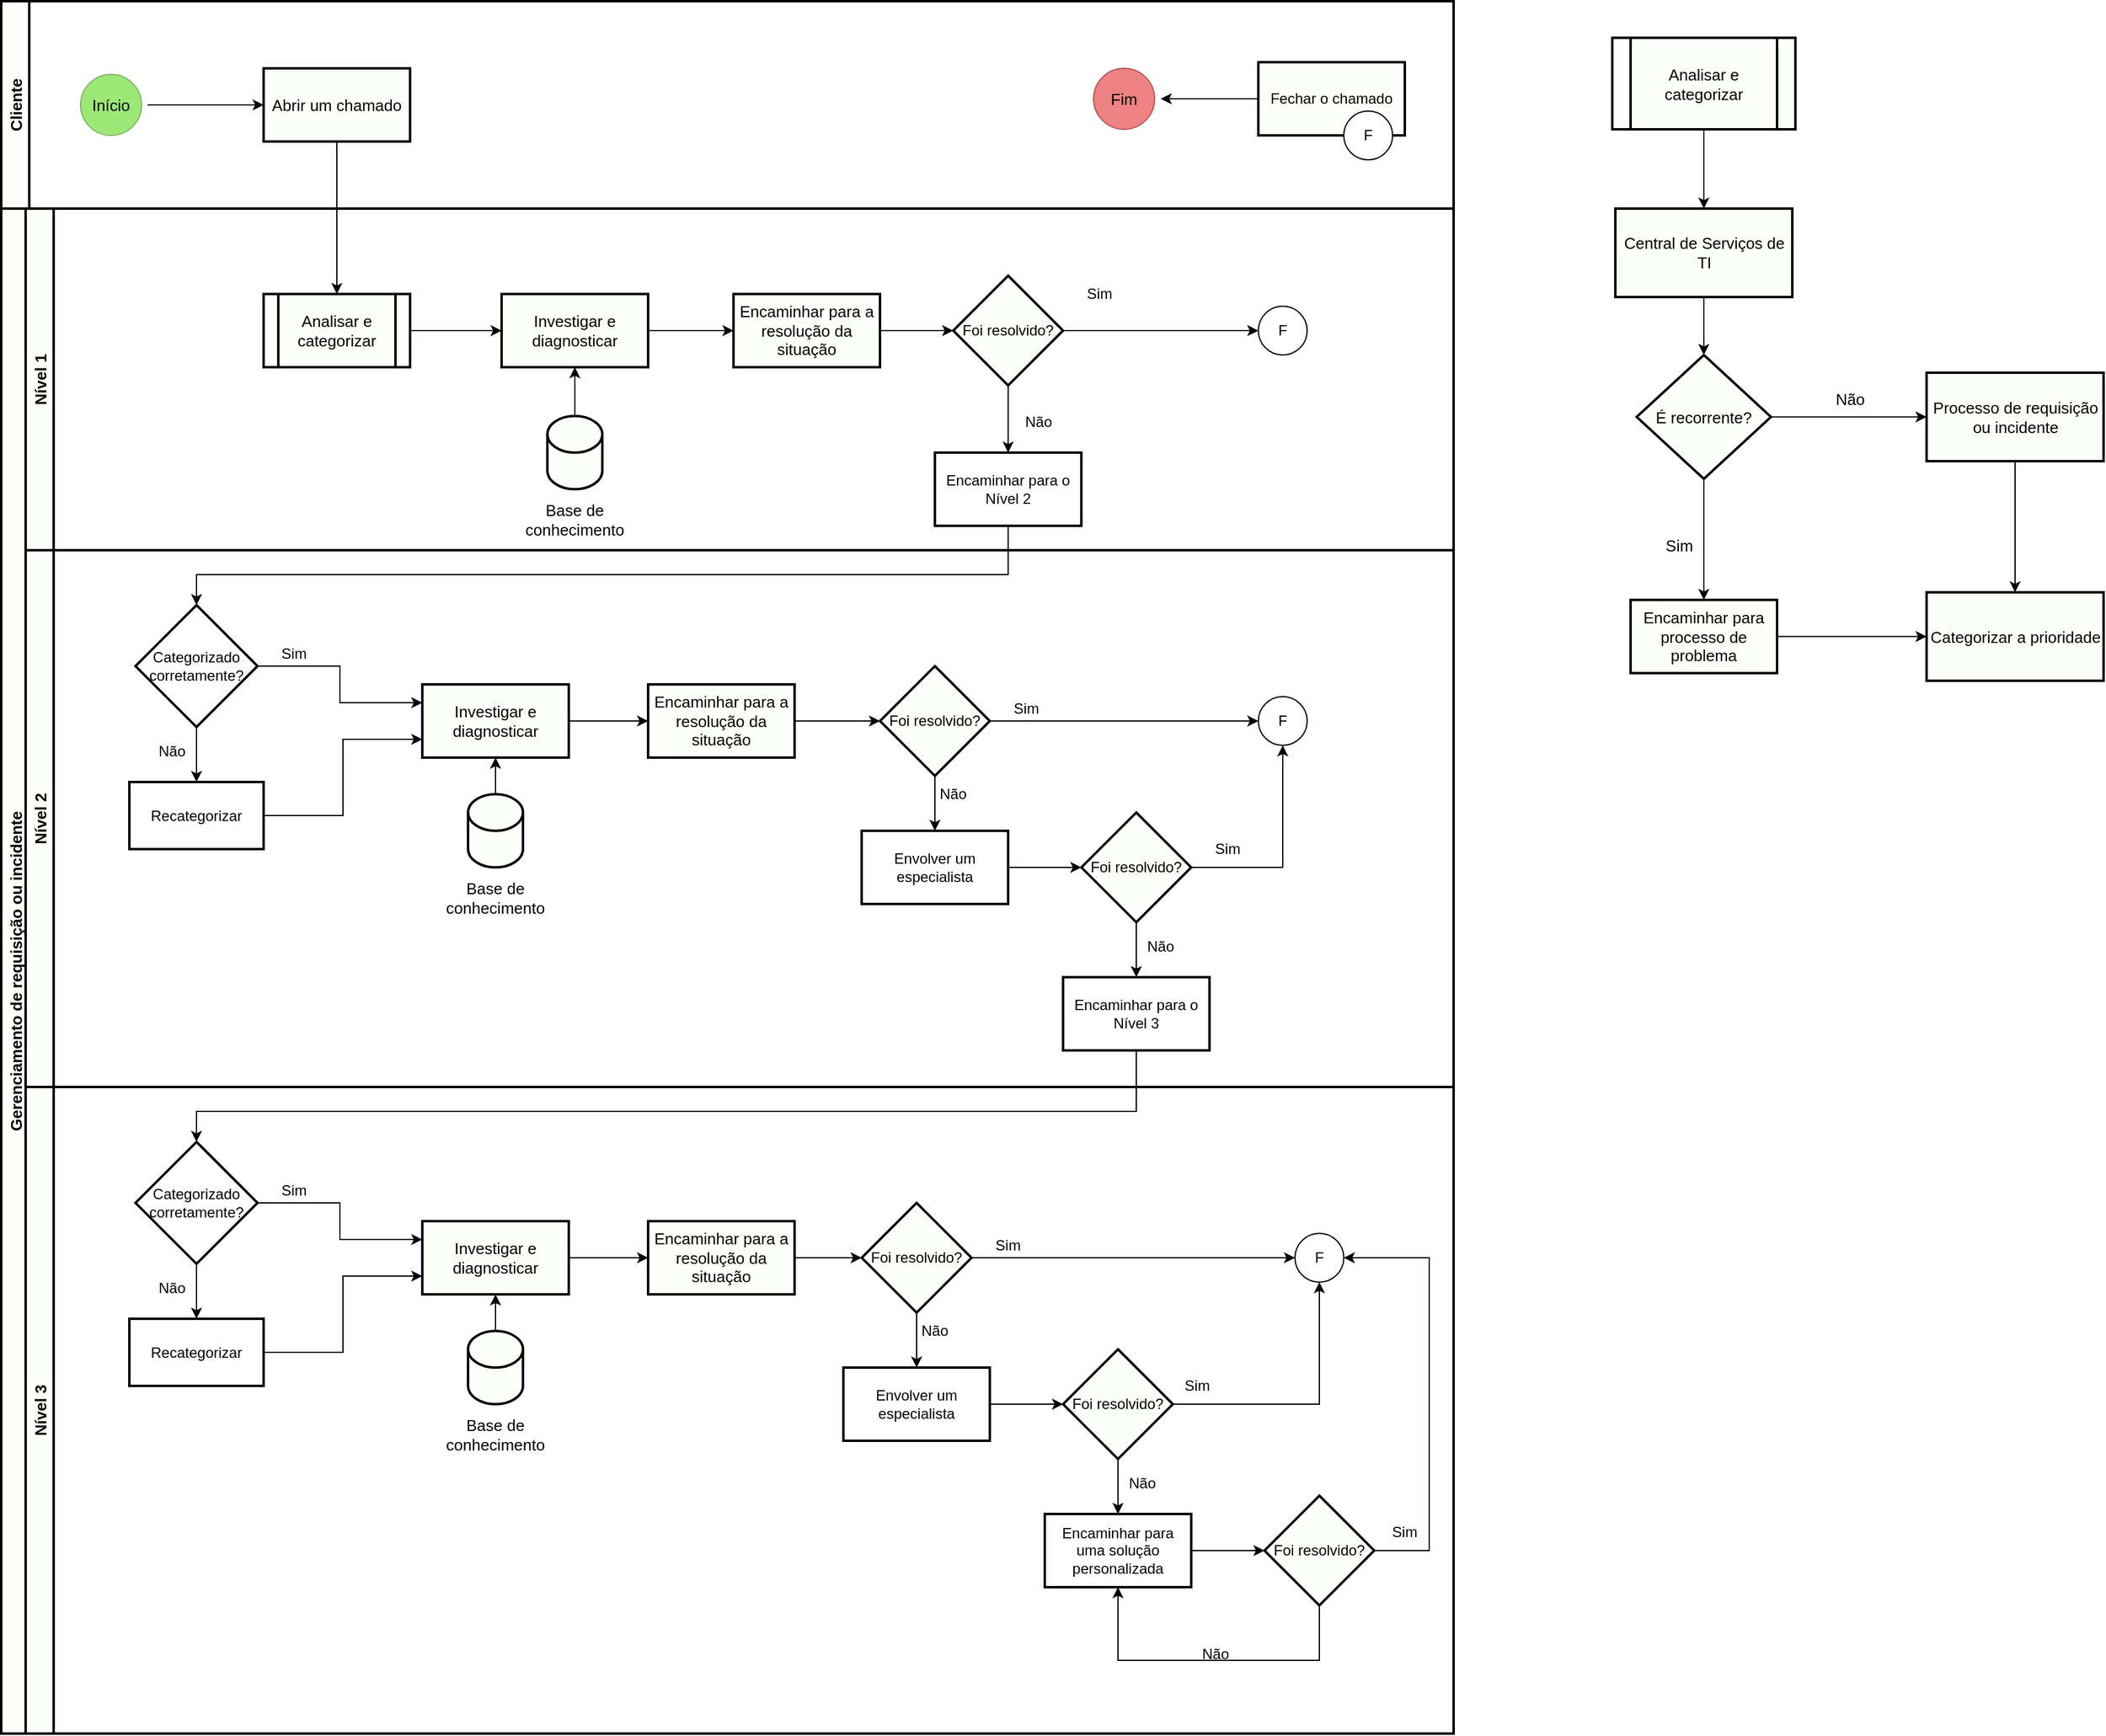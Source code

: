 <mxfile version="20.5.3" type="device"><diagram id="KlWMobIwwY9y-XO-scRr" name="Página-1"><mxGraphModel dx="2585" dy="1376" grid="1" gridSize="10" guides="1" tooltips="1" connect="1" arrows="1" fold="1" page="1" pageScale="1" pageWidth="827" pageHeight="1169" math="0" shadow="0"><root><mxCell id="0"/><mxCell id="1" parent="0"/><mxCell id="NWzVZYrRXjy5s8aGG3nC-1" value="" style="ellipse;whiteSpace=wrap;html=1;aspect=fixed;fillColor=#9CE876;strokeColor=#82b366;" parent="1" vertex="1"><mxGeometry x="95" y="110" width="50" height="50" as="geometry"/></mxCell><mxCell id="NWzVZYrRXjy5s8aGG3nC-5" value="Cliente" style="swimlane;horizontal=0;strokeWidth=2;fontSize=13;fillColor=#FDFFFA;" parent="1" vertex="1"><mxGeometry x="30" y="50" width="1190" height="170" as="geometry"/></mxCell><mxCell id="NWzVZYrRXjy5s8aGG3nC-7" style="edgeStyle=orthogonalEdgeStyle;rounded=0;orthogonalLoop=1;jettySize=auto;html=1;entryX=0;entryY=0.5;entryDx=0;entryDy=0;fontSize=13;" parent="NWzVZYrRXjy5s8aGG3nC-5" source="NWzVZYrRXjy5s8aGG3nC-2" target="NWzVZYrRXjy5s8aGG3nC-8" edge="1"><mxGeometry relative="1" as="geometry"><mxPoint x="175" y="85" as="targetPoint"/></mxGeometry></mxCell><mxCell id="NWzVZYrRXjy5s8aGG3nC-2" value="Início" style="text;html=1;strokeColor=none;fillColor=none;align=center;verticalAlign=middle;whiteSpace=wrap;rounded=0;strokeWidth=2;fontSize=13;" parent="NWzVZYrRXjy5s8aGG3nC-5" vertex="1"><mxGeometry x="60" y="70" width="60" height="30" as="geometry"/></mxCell><mxCell id="NWzVZYrRXjy5s8aGG3nC-8" value="Abrir um chamado" style="rounded=0;whiteSpace=wrap;html=1;strokeWidth=2;fontSize=13;fillColor=#FDFFFA;" parent="NWzVZYrRXjy5s8aGG3nC-5" vertex="1"><mxGeometry x="215" y="55" width="120" height="60" as="geometry"/></mxCell><mxCell id="NWzVZYrRXjy5s8aGG3nC-111" style="edgeStyle=orthogonalEdgeStyle;rounded=0;orthogonalLoop=1;jettySize=auto;html=1;entryX=1;entryY=0.5;entryDx=0;entryDy=0;fontSize=12;" parent="NWzVZYrRXjy5s8aGG3nC-5" source="NWzVZYrRXjy5s8aGG3nC-59" target="NWzVZYrRXjy5s8aGG3nC-63" edge="1"><mxGeometry relative="1" as="geometry"/></mxCell><mxCell id="NWzVZYrRXjy5s8aGG3nC-59" value="Fechar o chamado" style="rounded=0;whiteSpace=wrap;html=1;strokeWidth=2;fontSize=12;fillColor=#FDFFFA;" parent="NWzVZYrRXjy5s8aGG3nC-5" vertex="1"><mxGeometry x="1030" y="50" width="120" height="60" as="geometry"/></mxCell><mxCell id="NWzVZYrRXjy5s8aGG3nC-62" value="" style="ellipse;whiteSpace=wrap;html=1;aspect=fixed;fillColor=#ED8282;strokeColor=#b85450;" parent="NWzVZYrRXjy5s8aGG3nC-5" vertex="1"><mxGeometry x="895" y="55" width="50" height="50" as="geometry"/></mxCell><mxCell id="NWzVZYrRXjy5s8aGG3nC-63" value="Fim" style="text;html=1;strokeColor=none;fillColor=none;align=center;verticalAlign=middle;whiteSpace=wrap;rounded=0;strokeWidth=2;fontSize=13;" parent="NWzVZYrRXjy5s8aGG3nC-5" vertex="1"><mxGeometry x="890" y="65" width="60" height="30" as="geometry"/></mxCell><mxCell id="3FDgDmIN8KnZ2Vhs6B7T-43" value="F" style="ellipse;whiteSpace=wrap;html=1;aspect=fixed;" vertex="1" parent="NWzVZYrRXjy5s8aGG3nC-5"><mxGeometry x="1100" y="90" width="40" height="40" as="geometry"/></mxCell><mxCell id="NWzVZYrRXjy5s8aGG3nC-10" value="Gerenciamento de requisição ou incidente" style="swimlane;horizontal=0;strokeWidth=2;fontSize=13;fillColor=#FDFFFA;" parent="1" vertex="1"><mxGeometry x="30" y="220" width="1190" height="1250" as="geometry"/></mxCell><mxCell id="NWzVZYrRXjy5s8aGG3nC-15" value="Nível 1" style="swimlane;horizontal=0;strokeWidth=2;fontSize=13;fillColor=#FDFFFA;startSize=23;" parent="NWzVZYrRXjy5s8aGG3nC-10" vertex="1"><mxGeometry x="20" width="1170" height="280" as="geometry"/></mxCell><mxCell id="NWzVZYrRXjy5s8aGG3nC-50" style="edgeStyle=orthogonalEdgeStyle;rounded=0;orthogonalLoop=1;jettySize=auto;html=1;entryX=0;entryY=0.5;entryDx=0;entryDy=0;fontSize=13;" parent="NWzVZYrRXjy5s8aGG3nC-15" source="NWzVZYrRXjy5s8aGG3nC-19" target="NWzVZYrRXjy5s8aGG3nC-49" edge="1"><mxGeometry relative="1" as="geometry"/></mxCell><mxCell id="NWzVZYrRXjy5s8aGG3nC-19" value="Analisar e categorizar" style="shape=process;whiteSpace=wrap;html=1;backgroundOutline=1;strokeWidth=2;fontSize=13;fillColor=#FDFFFA;" parent="NWzVZYrRXjy5s8aGG3nC-15" vertex="1"><mxGeometry x="195" y="70" width="120" height="60" as="geometry"/></mxCell><mxCell id="NWzVZYrRXjy5s8aGG3nC-56" style="edgeStyle=orthogonalEdgeStyle;rounded=0;orthogonalLoop=1;jettySize=auto;html=1;entryX=0;entryY=0.5;entryDx=0;entryDy=0;fontSize=13;" parent="NWzVZYrRXjy5s8aGG3nC-15" source="NWzVZYrRXjy5s8aGG3nC-49" target="NWzVZYrRXjy5s8aGG3nC-55" edge="1"><mxGeometry relative="1" as="geometry"/></mxCell><mxCell id="NWzVZYrRXjy5s8aGG3nC-49" value="Investigar e diagnosticar" style="rounded=0;whiteSpace=wrap;html=1;strokeWidth=2;fontSize=13;fillColor=#FDFFFA;" parent="NWzVZYrRXjy5s8aGG3nC-15" vertex="1"><mxGeometry x="390" y="70" width="120" height="60" as="geometry"/></mxCell><mxCell id="NWzVZYrRXjy5s8aGG3nC-53" style="edgeStyle=orthogonalEdgeStyle;rounded=0;orthogonalLoop=1;jettySize=auto;html=1;entryX=0.5;entryY=1;entryDx=0;entryDy=0;fontSize=13;" parent="NWzVZYrRXjy5s8aGG3nC-15" source="NWzVZYrRXjy5s8aGG3nC-51" target="NWzVZYrRXjy5s8aGG3nC-49" edge="1"><mxGeometry relative="1" as="geometry"/></mxCell><mxCell id="NWzVZYrRXjy5s8aGG3nC-51" value="" style="shape=cylinder3;whiteSpace=wrap;html=1;boundedLbl=1;backgroundOutline=1;size=15;strokeWidth=2;fontSize=13;fillColor=#FDFFFA;" parent="NWzVZYrRXjy5s8aGG3nC-15" vertex="1"><mxGeometry x="427.5" y="170" width="45" height="60" as="geometry"/></mxCell><mxCell id="NWzVZYrRXjy5s8aGG3nC-54" value="Base de conhecimento" style="text;html=1;strokeColor=none;fillColor=none;align=center;verticalAlign=middle;whiteSpace=wrap;rounded=0;strokeWidth=2;fontSize=13;" parent="NWzVZYrRXjy5s8aGG3nC-15" vertex="1"><mxGeometry x="405" y="240" width="90" height="30" as="geometry"/></mxCell><mxCell id="NWzVZYrRXjy5s8aGG3nC-58" style="edgeStyle=orthogonalEdgeStyle;rounded=0;orthogonalLoop=1;jettySize=auto;html=1;fontSize=12;" parent="NWzVZYrRXjy5s8aGG3nC-15" source="NWzVZYrRXjy5s8aGG3nC-55" target="NWzVZYrRXjy5s8aGG3nC-57" edge="1"><mxGeometry relative="1" as="geometry"/></mxCell><mxCell id="NWzVZYrRXjy5s8aGG3nC-55" value="Encaminhar para a resolução da situação" style="rounded=0;whiteSpace=wrap;html=1;strokeWidth=2;fontSize=13;fillColor=#FDFFFA;" parent="NWzVZYrRXjy5s8aGG3nC-15" vertex="1"><mxGeometry x="580" y="70" width="120" height="60" as="geometry"/></mxCell><mxCell id="NWzVZYrRXjy5s8aGG3nC-65" style="edgeStyle=orthogonalEdgeStyle;rounded=0;orthogonalLoop=1;jettySize=auto;html=1;entryX=0.5;entryY=0;entryDx=0;entryDy=0;fontSize=12;" parent="NWzVZYrRXjy5s8aGG3nC-15" source="NWzVZYrRXjy5s8aGG3nC-57" target="NWzVZYrRXjy5s8aGG3nC-64" edge="1"><mxGeometry relative="1" as="geometry"/></mxCell><mxCell id="NWzVZYrRXjy5s8aGG3nC-57" value="Foi resolvido?" style="rhombus;whiteSpace=wrap;html=1;strokeWidth=2;fontSize=12;fillColor=#FDFFFA;" parent="NWzVZYrRXjy5s8aGG3nC-15" vertex="1"><mxGeometry x="760" y="55" width="90" height="90" as="geometry"/></mxCell><mxCell id="NWzVZYrRXjy5s8aGG3nC-61" value="Sim" style="text;html=1;strokeColor=none;fillColor=none;align=center;verticalAlign=middle;whiteSpace=wrap;rounded=0;strokeWidth=2;fontSize=12;" parent="NWzVZYrRXjy5s8aGG3nC-15" vertex="1"><mxGeometry x="850" y="55" width="60" height="30" as="geometry"/></mxCell><mxCell id="NWzVZYrRXjy5s8aGG3nC-64" value="Encaminhar para o Nível 2" style="rounded=0;whiteSpace=wrap;html=1;strokeWidth=2;fontSize=12;" parent="NWzVZYrRXjy5s8aGG3nC-15" vertex="1"><mxGeometry x="745" y="200" width="120" height="60" as="geometry"/></mxCell><mxCell id="NWzVZYrRXjy5s8aGG3nC-66" value="Não" style="text;html=1;strokeColor=none;fillColor=none;align=center;verticalAlign=middle;whiteSpace=wrap;rounded=0;strokeWidth=2;fontSize=12;" parent="NWzVZYrRXjy5s8aGG3nC-15" vertex="1"><mxGeometry x="800" y="160" width="60" height="30" as="geometry"/></mxCell><mxCell id="3FDgDmIN8KnZ2Vhs6B7T-46" value="F" style="ellipse;whiteSpace=wrap;html=1;aspect=fixed;" vertex="1" parent="NWzVZYrRXjy5s8aGG3nC-15"><mxGeometry x="1010" y="80" width="40" height="40" as="geometry"/></mxCell><mxCell id="NWzVZYrRXjy5s8aGG3nC-73" value="Nível 2" style="swimlane;horizontal=0;strokeWidth=2;fontSize=13;fillColor=#FDFFFA;startSize=23;" parent="NWzVZYrRXjy5s8aGG3nC-10" vertex="1"><mxGeometry x="20" y="280" width="1170" height="440" as="geometry"/></mxCell><mxCell id="NWzVZYrRXjy5s8aGG3nC-102" style="edgeStyle=orthogonalEdgeStyle;rounded=0;orthogonalLoop=1;jettySize=auto;html=1;fontSize=12;" parent="NWzVZYrRXjy5s8aGG3nC-73" source="NWzVZYrRXjy5s8aGG3nC-77" target="NWzVZYrRXjy5s8aGG3nC-82" edge="1"><mxGeometry relative="1" as="geometry"/></mxCell><mxCell id="NWzVZYrRXjy5s8aGG3nC-77" value="Investigar e diagnosticar" style="rounded=0;whiteSpace=wrap;html=1;strokeWidth=2;fontSize=13;fillColor=#FDFFFA;" parent="NWzVZYrRXjy5s8aGG3nC-73" vertex="1"><mxGeometry x="325" y="110" width="120" height="60" as="geometry"/></mxCell><mxCell id="NWzVZYrRXjy5s8aGG3nC-101" style="edgeStyle=orthogonalEdgeStyle;rounded=0;orthogonalLoop=1;jettySize=auto;html=1;fontSize=12;" parent="NWzVZYrRXjy5s8aGG3nC-73" source="NWzVZYrRXjy5s8aGG3nC-79" target="NWzVZYrRXjy5s8aGG3nC-77" edge="1"><mxGeometry relative="1" as="geometry"/></mxCell><mxCell id="NWzVZYrRXjy5s8aGG3nC-79" value="" style="shape=cylinder3;whiteSpace=wrap;html=1;boundedLbl=1;backgroundOutline=1;size=15;strokeWidth=2;fontSize=13;fillColor=#FDFFFA;" parent="NWzVZYrRXjy5s8aGG3nC-73" vertex="1"><mxGeometry x="362.5" y="200" width="45" height="60" as="geometry"/></mxCell><mxCell id="NWzVZYrRXjy5s8aGG3nC-80" value="Base de conhecimento" style="text;html=1;strokeColor=none;fillColor=none;align=center;verticalAlign=middle;whiteSpace=wrap;rounded=0;strokeWidth=2;fontSize=13;" parent="NWzVZYrRXjy5s8aGG3nC-73" vertex="1"><mxGeometry x="340" y="270" width="90" height="30" as="geometry"/></mxCell><mxCell id="NWzVZYrRXjy5s8aGG3nC-81" style="edgeStyle=orthogonalEdgeStyle;rounded=0;orthogonalLoop=1;jettySize=auto;html=1;fontSize=12;" parent="NWzVZYrRXjy5s8aGG3nC-73" source="NWzVZYrRXjy5s8aGG3nC-82" target="NWzVZYrRXjy5s8aGG3nC-84" edge="1"><mxGeometry relative="1" as="geometry"/></mxCell><mxCell id="NWzVZYrRXjy5s8aGG3nC-82" value="Encaminhar para a resolução da situação" style="rounded=0;whiteSpace=wrap;html=1;strokeWidth=2;fontSize=13;fillColor=#FDFFFA;" parent="NWzVZYrRXjy5s8aGG3nC-73" vertex="1"><mxGeometry x="510" y="110" width="120" height="60" as="geometry"/></mxCell><mxCell id="NWzVZYrRXjy5s8aGG3nC-83" style="edgeStyle=orthogonalEdgeStyle;rounded=0;orthogonalLoop=1;jettySize=auto;html=1;entryX=0.5;entryY=0;entryDx=0;entryDy=0;fontSize=12;" parent="NWzVZYrRXjy5s8aGG3nC-73" source="NWzVZYrRXjy5s8aGG3nC-84" target="NWzVZYrRXjy5s8aGG3nC-86" edge="1"><mxGeometry relative="1" as="geometry"/></mxCell><mxCell id="3FDgDmIN8KnZ2Vhs6B7T-49" style="edgeStyle=orthogonalEdgeStyle;rounded=0;orthogonalLoop=1;jettySize=auto;html=1;entryX=0;entryY=0.5;entryDx=0;entryDy=0;" edge="1" parent="NWzVZYrRXjy5s8aGG3nC-73" source="NWzVZYrRXjy5s8aGG3nC-84" target="3FDgDmIN8KnZ2Vhs6B7T-47"><mxGeometry relative="1" as="geometry"/></mxCell><mxCell id="NWzVZYrRXjy5s8aGG3nC-84" value="Foi resolvido?" style="rhombus;whiteSpace=wrap;html=1;strokeWidth=2;fontSize=12;fillColor=#FDFFFA;" parent="NWzVZYrRXjy5s8aGG3nC-73" vertex="1"><mxGeometry x="700" y="95" width="90" height="90" as="geometry"/></mxCell><mxCell id="NWzVZYrRXjy5s8aGG3nC-104" style="edgeStyle=orthogonalEdgeStyle;rounded=0;orthogonalLoop=1;jettySize=auto;html=1;entryX=0;entryY=0.5;entryDx=0;entryDy=0;fontSize=12;" parent="NWzVZYrRXjy5s8aGG3nC-73" source="NWzVZYrRXjy5s8aGG3nC-86" target="NWzVZYrRXjy5s8aGG3nC-103" edge="1"><mxGeometry relative="1" as="geometry"/></mxCell><mxCell id="NWzVZYrRXjy5s8aGG3nC-86" value="Envolver um especialista" style="rounded=0;whiteSpace=wrap;html=1;strokeWidth=2;fontSize=12;" parent="NWzVZYrRXjy5s8aGG3nC-73" vertex="1"><mxGeometry x="685" y="230" width="120" height="60" as="geometry"/></mxCell><mxCell id="NWzVZYrRXjy5s8aGG3nC-87" value="Não" style="text;html=1;strokeColor=none;fillColor=none;align=center;verticalAlign=middle;whiteSpace=wrap;rounded=0;strokeWidth=2;fontSize=12;" parent="NWzVZYrRXjy5s8aGG3nC-73" vertex="1"><mxGeometry x="730" y="185" width="60" height="30" as="geometry"/></mxCell><mxCell id="NWzVZYrRXjy5s8aGG3nC-88" value="Sim" style="text;html=1;strokeColor=none;fillColor=none;align=center;verticalAlign=middle;whiteSpace=wrap;rounded=0;strokeWidth=2;fontSize=12;" parent="NWzVZYrRXjy5s8aGG3nC-73" vertex="1"><mxGeometry x="190" y="70" width="60" height="30" as="geometry"/></mxCell><mxCell id="NWzVZYrRXjy5s8aGG3nC-89" value="Não" style="text;html=1;strokeColor=none;fillColor=none;align=center;verticalAlign=middle;whiteSpace=wrap;rounded=0;strokeWidth=2;fontSize=12;" parent="NWzVZYrRXjy5s8aGG3nC-73" vertex="1"><mxGeometry x="90" y="150" width="60" height="30" as="geometry"/></mxCell><mxCell id="NWzVZYrRXjy5s8aGG3nC-94" style="edgeStyle=orthogonalEdgeStyle;rounded=0;orthogonalLoop=1;jettySize=auto;html=1;entryX=0.5;entryY=0;entryDx=0;entryDy=0;fontSize=12;" parent="NWzVZYrRXjy5s8aGG3nC-73" source="NWzVZYrRXjy5s8aGG3nC-69" target="NWzVZYrRXjy5s8aGG3nC-71" edge="1"><mxGeometry relative="1" as="geometry"/></mxCell><mxCell id="NWzVZYrRXjy5s8aGG3nC-98" style="edgeStyle=orthogonalEdgeStyle;rounded=0;orthogonalLoop=1;jettySize=auto;html=1;entryX=0;entryY=0.25;entryDx=0;entryDy=0;fontSize=12;" parent="NWzVZYrRXjy5s8aGG3nC-73" source="NWzVZYrRXjy5s8aGG3nC-69" target="NWzVZYrRXjy5s8aGG3nC-77" edge="1"><mxGeometry relative="1" as="geometry"/></mxCell><mxCell id="NWzVZYrRXjy5s8aGG3nC-69" value="Categorizado corretamente?" style="rhombus;whiteSpace=wrap;html=1;strokeWidth=2;fontSize=12;" parent="NWzVZYrRXjy5s8aGG3nC-73" vertex="1"><mxGeometry x="90" y="45" width="100" height="100" as="geometry"/></mxCell><mxCell id="NWzVZYrRXjy5s8aGG3nC-99" style="edgeStyle=orthogonalEdgeStyle;rounded=0;orthogonalLoop=1;jettySize=auto;html=1;entryX=0;entryY=0.75;entryDx=0;entryDy=0;fontSize=12;" parent="NWzVZYrRXjy5s8aGG3nC-73" source="NWzVZYrRXjy5s8aGG3nC-71" target="NWzVZYrRXjy5s8aGG3nC-77" edge="1"><mxGeometry relative="1" as="geometry"/></mxCell><mxCell id="NWzVZYrRXjy5s8aGG3nC-71" value="Recategorizar" style="rounded=0;whiteSpace=wrap;html=1;strokeWidth=2;fontSize=12;" parent="NWzVZYrRXjy5s8aGG3nC-73" vertex="1"><mxGeometry x="85" y="190" width="110" height="55" as="geometry"/></mxCell><mxCell id="NWzVZYrRXjy5s8aGG3nC-107" style="edgeStyle=orthogonalEdgeStyle;rounded=0;orthogonalLoop=1;jettySize=auto;html=1;entryX=0.5;entryY=0;entryDx=0;entryDy=0;fontSize=12;" parent="NWzVZYrRXjy5s8aGG3nC-73" source="NWzVZYrRXjy5s8aGG3nC-103" target="NWzVZYrRXjy5s8aGG3nC-106" edge="1"><mxGeometry relative="1" as="geometry"/></mxCell><mxCell id="3FDgDmIN8KnZ2Vhs6B7T-50" style="edgeStyle=orthogonalEdgeStyle;rounded=0;orthogonalLoop=1;jettySize=auto;html=1;entryX=0.5;entryY=1;entryDx=0;entryDy=0;" edge="1" parent="NWzVZYrRXjy5s8aGG3nC-73" source="NWzVZYrRXjy5s8aGG3nC-103" target="3FDgDmIN8KnZ2Vhs6B7T-47"><mxGeometry relative="1" as="geometry"/></mxCell><mxCell id="NWzVZYrRXjy5s8aGG3nC-103" value="Foi resolvido?" style="rhombus;whiteSpace=wrap;html=1;strokeWidth=2;fontSize=12;fillColor=#FDFFFA;" parent="NWzVZYrRXjy5s8aGG3nC-73" vertex="1"><mxGeometry x="865" y="215" width="90" height="90" as="geometry"/></mxCell><mxCell id="NWzVZYrRXjy5s8aGG3nC-106" value="Encaminhar para o Nível 3" style="rounded=0;whiteSpace=wrap;html=1;strokeWidth=2;fontSize=12;" parent="NWzVZYrRXjy5s8aGG3nC-73" vertex="1"><mxGeometry x="850" y="350" width="120" height="60" as="geometry"/></mxCell><mxCell id="NWzVZYrRXjy5s8aGG3nC-108" value="Não" style="text;html=1;strokeColor=none;fillColor=none;align=center;verticalAlign=middle;whiteSpace=wrap;rounded=0;strokeWidth=2;fontSize=12;" parent="NWzVZYrRXjy5s8aGG3nC-73" vertex="1"><mxGeometry x="900" y="310" width="60" height="30" as="geometry"/></mxCell><mxCell id="3FDgDmIN8KnZ2Vhs6B7T-8" value="Sim" style="text;html=1;strokeColor=none;fillColor=none;align=center;verticalAlign=middle;whiteSpace=wrap;rounded=0;strokeWidth=2;fontSize=12;" vertex="1" parent="NWzVZYrRXjy5s8aGG3nC-73"><mxGeometry x="790" y="115" width="60" height="30" as="geometry"/></mxCell><mxCell id="3FDgDmIN8KnZ2Vhs6B7T-47" value="F" style="ellipse;whiteSpace=wrap;html=1;aspect=fixed;" vertex="1" parent="NWzVZYrRXjy5s8aGG3nC-73"><mxGeometry x="1010" y="120" width="40" height="40" as="geometry"/></mxCell><mxCell id="NWzVZYrRXjy5s8aGG3nC-85" value="Sim" style="text;html=1;strokeColor=none;fillColor=none;align=center;verticalAlign=middle;whiteSpace=wrap;rounded=0;strokeWidth=2;fontSize=12;" parent="NWzVZYrRXjy5s8aGG3nC-73" vertex="1"><mxGeometry x="955" y="230" width="60" height="30" as="geometry"/></mxCell><mxCell id="NWzVZYrRXjy5s8aGG3nC-92" style="edgeStyle=orthogonalEdgeStyle;rounded=0;orthogonalLoop=1;jettySize=auto;html=1;entryX=0.5;entryY=0;entryDx=0;entryDy=0;fontSize=12;" parent="NWzVZYrRXjy5s8aGG3nC-10" source="NWzVZYrRXjy5s8aGG3nC-64" target="NWzVZYrRXjy5s8aGG3nC-69" edge="1"><mxGeometry relative="1" as="geometry"><Array as="points"><mxPoint x="825" y="300"/><mxPoint x="160" y="300"/></Array></mxGeometry></mxCell><mxCell id="3FDgDmIN8KnZ2Vhs6B7T-9" value="Nível 3" style="swimlane;horizontal=0;strokeWidth=2;fontSize=13;fillColor=#FDFFFA;startSize=23;" vertex="1" parent="NWzVZYrRXjy5s8aGG3nC-10"><mxGeometry x="20" y="720" width="1170" height="530" as="geometry"/></mxCell><mxCell id="3FDgDmIN8KnZ2Vhs6B7T-10" style="edgeStyle=orthogonalEdgeStyle;rounded=0;orthogonalLoop=1;jettySize=auto;html=1;fontSize=12;" edge="1" parent="3FDgDmIN8KnZ2Vhs6B7T-9" source="3FDgDmIN8KnZ2Vhs6B7T-11" target="3FDgDmIN8KnZ2Vhs6B7T-16"><mxGeometry relative="1" as="geometry"/></mxCell><mxCell id="3FDgDmIN8KnZ2Vhs6B7T-11" value="Investigar e diagnosticar" style="rounded=0;whiteSpace=wrap;html=1;strokeWidth=2;fontSize=13;fillColor=#FDFFFA;" vertex="1" parent="3FDgDmIN8KnZ2Vhs6B7T-9"><mxGeometry x="325" y="110" width="120" height="60" as="geometry"/></mxCell><mxCell id="3FDgDmIN8KnZ2Vhs6B7T-12" style="edgeStyle=orthogonalEdgeStyle;rounded=0;orthogonalLoop=1;jettySize=auto;html=1;fontSize=12;" edge="1" parent="3FDgDmIN8KnZ2Vhs6B7T-9" source="3FDgDmIN8KnZ2Vhs6B7T-13" target="3FDgDmIN8KnZ2Vhs6B7T-11"><mxGeometry relative="1" as="geometry"/></mxCell><mxCell id="3FDgDmIN8KnZ2Vhs6B7T-13" value="" style="shape=cylinder3;whiteSpace=wrap;html=1;boundedLbl=1;backgroundOutline=1;size=15;strokeWidth=2;fontSize=13;fillColor=#FDFFFA;" vertex="1" parent="3FDgDmIN8KnZ2Vhs6B7T-9"><mxGeometry x="362.5" y="200" width="45" height="60" as="geometry"/></mxCell><mxCell id="3FDgDmIN8KnZ2Vhs6B7T-14" value="Base de conhecimento" style="text;html=1;strokeColor=none;fillColor=none;align=center;verticalAlign=middle;whiteSpace=wrap;rounded=0;strokeWidth=2;fontSize=13;" vertex="1" parent="3FDgDmIN8KnZ2Vhs6B7T-9"><mxGeometry x="340" y="270" width="90" height="30" as="geometry"/></mxCell><mxCell id="3FDgDmIN8KnZ2Vhs6B7T-15" style="edgeStyle=orthogonalEdgeStyle;rounded=0;orthogonalLoop=1;jettySize=auto;html=1;fontSize=12;" edge="1" parent="3FDgDmIN8KnZ2Vhs6B7T-9" source="3FDgDmIN8KnZ2Vhs6B7T-16" target="3FDgDmIN8KnZ2Vhs6B7T-18"><mxGeometry relative="1" as="geometry"/></mxCell><mxCell id="3FDgDmIN8KnZ2Vhs6B7T-16" value="Encaminhar para a resolução da situação" style="rounded=0;whiteSpace=wrap;html=1;strokeWidth=2;fontSize=13;fillColor=#FDFFFA;" vertex="1" parent="3FDgDmIN8KnZ2Vhs6B7T-9"><mxGeometry x="510" y="110" width="120" height="60" as="geometry"/></mxCell><mxCell id="3FDgDmIN8KnZ2Vhs6B7T-17" style="edgeStyle=orthogonalEdgeStyle;rounded=0;orthogonalLoop=1;jettySize=auto;html=1;entryX=0.5;entryY=0;entryDx=0;entryDy=0;fontSize=12;" edge="1" parent="3FDgDmIN8KnZ2Vhs6B7T-9" source="3FDgDmIN8KnZ2Vhs6B7T-18" target="3FDgDmIN8KnZ2Vhs6B7T-21"><mxGeometry relative="1" as="geometry"/></mxCell><mxCell id="3FDgDmIN8KnZ2Vhs6B7T-53" style="edgeStyle=orthogonalEdgeStyle;rounded=0;orthogonalLoop=1;jettySize=auto;html=1;entryX=0;entryY=0.5;entryDx=0;entryDy=0;" edge="1" parent="3FDgDmIN8KnZ2Vhs6B7T-9" source="3FDgDmIN8KnZ2Vhs6B7T-18" target="3FDgDmIN8KnZ2Vhs6B7T-51"><mxGeometry relative="1" as="geometry"/></mxCell><mxCell id="3FDgDmIN8KnZ2Vhs6B7T-18" value="Foi resolvido?" style="rhombus;whiteSpace=wrap;html=1;strokeWidth=2;fontSize=12;fillColor=#FDFFFA;" vertex="1" parent="3FDgDmIN8KnZ2Vhs6B7T-9"><mxGeometry x="685" y="95" width="90" height="90" as="geometry"/></mxCell><mxCell id="3FDgDmIN8KnZ2Vhs6B7T-20" style="edgeStyle=orthogonalEdgeStyle;rounded=0;orthogonalLoop=1;jettySize=auto;html=1;entryX=0;entryY=0.5;entryDx=0;entryDy=0;fontSize=12;" edge="1" parent="3FDgDmIN8KnZ2Vhs6B7T-9" source="3FDgDmIN8KnZ2Vhs6B7T-21" target="3FDgDmIN8KnZ2Vhs6B7T-31"><mxGeometry relative="1" as="geometry"/></mxCell><mxCell id="3FDgDmIN8KnZ2Vhs6B7T-21" value="Envolver um especialista" style="rounded=0;whiteSpace=wrap;html=1;strokeWidth=2;fontSize=12;" vertex="1" parent="3FDgDmIN8KnZ2Vhs6B7T-9"><mxGeometry x="670" y="230" width="120" height="60" as="geometry"/></mxCell><mxCell id="3FDgDmIN8KnZ2Vhs6B7T-22" value="Não" style="text;html=1;strokeColor=none;fillColor=none;align=center;verticalAlign=middle;whiteSpace=wrap;rounded=0;strokeWidth=2;fontSize=12;" vertex="1" parent="3FDgDmIN8KnZ2Vhs6B7T-9"><mxGeometry x="715" y="185" width="60" height="30" as="geometry"/></mxCell><mxCell id="3FDgDmIN8KnZ2Vhs6B7T-23" value="Sim" style="text;html=1;strokeColor=none;fillColor=none;align=center;verticalAlign=middle;whiteSpace=wrap;rounded=0;strokeWidth=2;fontSize=12;" vertex="1" parent="3FDgDmIN8KnZ2Vhs6B7T-9"><mxGeometry x="190" y="70" width="60" height="30" as="geometry"/></mxCell><mxCell id="3FDgDmIN8KnZ2Vhs6B7T-24" value="Não" style="text;html=1;strokeColor=none;fillColor=none;align=center;verticalAlign=middle;whiteSpace=wrap;rounded=0;strokeWidth=2;fontSize=12;" vertex="1" parent="3FDgDmIN8KnZ2Vhs6B7T-9"><mxGeometry x="90" y="150" width="60" height="30" as="geometry"/></mxCell><mxCell id="3FDgDmIN8KnZ2Vhs6B7T-25" style="edgeStyle=orthogonalEdgeStyle;rounded=0;orthogonalLoop=1;jettySize=auto;html=1;entryX=0.5;entryY=0;entryDx=0;entryDy=0;fontSize=12;" edge="1" parent="3FDgDmIN8KnZ2Vhs6B7T-9" source="3FDgDmIN8KnZ2Vhs6B7T-27" target="3FDgDmIN8KnZ2Vhs6B7T-29"><mxGeometry relative="1" as="geometry"/></mxCell><mxCell id="3FDgDmIN8KnZ2Vhs6B7T-26" style="edgeStyle=orthogonalEdgeStyle;rounded=0;orthogonalLoop=1;jettySize=auto;html=1;entryX=0;entryY=0.25;entryDx=0;entryDy=0;fontSize=12;" edge="1" parent="3FDgDmIN8KnZ2Vhs6B7T-9" source="3FDgDmIN8KnZ2Vhs6B7T-27" target="3FDgDmIN8KnZ2Vhs6B7T-11"><mxGeometry relative="1" as="geometry"/></mxCell><mxCell id="3FDgDmIN8KnZ2Vhs6B7T-27" value="Categorizado corretamente?" style="rhombus;whiteSpace=wrap;html=1;strokeWidth=2;fontSize=12;" vertex="1" parent="3FDgDmIN8KnZ2Vhs6B7T-9"><mxGeometry x="90" y="45" width="100" height="100" as="geometry"/></mxCell><mxCell id="3FDgDmIN8KnZ2Vhs6B7T-28" style="edgeStyle=orthogonalEdgeStyle;rounded=0;orthogonalLoop=1;jettySize=auto;html=1;entryX=0;entryY=0.75;entryDx=0;entryDy=0;fontSize=12;" edge="1" parent="3FDgDmIN8KnZ2Vhs6B7T-9" source="3FDgDmIN8KnZ2Vhs6B7T-29" target="3FDgDmIN8KnZ2Vhs6B7T-11"><mxGeometry relative="1" as="geometry"/></mxCell><mxCell id="3FDgDmIN8KnZ2Vhs6B7T-29" value="Recategorizar" style="rounded=0;whiteSpace=wrap;html=1;strokeWidth=2;fontSize=12;" vertex="1" parent="3FDgDmIN8KnZ2Vhs6B7T-9"><mxGeometry x="85" y="190" width="110" height="55" as="geometry"/></mxCell><mxCell id="3FDgDmIN8KnZ2Vhs6B7T-30" style="edgeStyle=orthogonalEdgeStyle;rounded=0;orthogonalLoop=1;jettySize=auto;html=1;entryX=0.5;entryY=0;entryDx=0;entryDy=0;fontSize=12;" edge="1" parent="3FDgDmIN8KnZ2Vhs6B7T-9" source="3FDgDmIN8KnZ2Vhs6B7T-31" target="3FDgDmIN8KnZ2Vhs6B7T-32"><mxGeometry relative="1" as="geometry"/></mxCell><mxCell id="3FDgDmIN8KnZ2Vhs6B7T-56" style="edgeStyle=orthogonalEdgeStyle;rounded=0;orthogonalLoop=1;jettySize=auto;html=1;entryX=0.5;entryY=1;entryDx=0;entryDy=0;" edge="1" parent="3FDgDmIN8KnZ2Vhs6B7T-9" source="3FDgDmIN8KnZ2Vhs6B7T-31" target="3FDgDmIN8KnZ2Vhs6B7T-51"><mxGeometry relative="1" as="geometry"/></mxCell><mxCell id="3FDgDmIN8KnZ2Vhs6B7T-31" value="Foi resolvido?" style="rhombus;whiteSpace=wrap;html=1;strokeWidth=2;fontSize=12;fillColor=#FDFFFA;" vertex="1" parent="3FDgDmIN8KnZ2Vhs6B7T-9"><mxGeometry x="850" y="215" width="90" height="90" as="geometry"/></mxCell><mxCell id="3FDgDmIN8KnZ2Vhs6B7T-37" style="edgeStyle=orthogonalEdgeStyle;rounded=0;orthogonalLoop=1;jettySize=auto;html=1;entryX=0;entryY=0.5;entryDx=0;entryDy=0;" edge="1" parent="3FDgDmIN8KnZ2Vhs6B7T-9" source="3FDgDmIN8KnZ2Vhs6B7T-32" target="3FDgDmIN8KnZ2Vhs6B7T-36"><mxGeometry relative="1" as="geometry"/></mxCell><mxCell id="3FDgDmIN8KnZ2Vhs6B7T-32" value="Encaminhar para uma solução personalizada" style="rounded=0;whiteSpace=wrap;html=1;strokeWidth=2;fontSize=12;" vertex="1" parent="3FDgDmIN8KnZ2Vhs6B7T-9"><mxGeometry x="835" y="350" width="120" height="60" as="geometry"/></mxCell><mxCell id="3FDgDmIN8KnZ2Vhs6B7T-33" value="Não" style="text;html=1;strokeColor=none;fillColor=none;align=center;verticalAlign=middle;whiteSpace=wrap;rounded=0;strokeWidth=2;fontSize=12;" vertex="1" parent="3FDgDmIN8KnZ2Vhs6B7T-9"><mxGeometry x="885" y="310" width="60" height="30" as="geometry"/></mxCell><mxCell id="3FDgDmIN8KnZ2Vhs6B7T-34" value="Sim" style="text;html=1;strokeColor=none;fillColor=none;align=center;verticalAlign=middle;whiteSpace=wrap;rounded=0;strokeWidth=2;fontSize=12;" vertex="1" parent="3FDgDmIN8KnZ2Vhs6B7T-9"><mxGeometry x="775" y="115" width="60" height="30" as="geometry"/></mxCell><mxCell id="3FDgDmIN8KnZ2Vhs6B7T-55" style="edgeStyle=orthogonalEdgeStyle;rounded=0;orthogonalLoop=1;jettySize=auto;html=1;entryX=1;entryY=0.5;entryDx=0;entryDy=0;" edge="1" parent="3FDgDmIN8KnZ2Vhs6B7T-9" source="3FDgDmIN8KnZ2Vhs6B7T-36" target="3FDgDmIN8KnZ2Vhs6B7T-51"><mxGeometry relative="1" as="geometry"><Array as="points"><mxPoint x="1150" y="380"/><mxPoint x="1150" y="140"/></Array></mxGeometry></mxCell><mxCell id="3FDgDmIN8KnZ2Vhs6B7T-36" value="Foi resolvido?" style="rhombus;whiteSpace=wrap;html=1;strokeWidth=2;fontSize=12;fillColor=#FDFFFA;" vertex="1" parent="3FDgDmIN8KnZ2Vhs6B7T-9"><mxGeometry x="1015" y="335" width="90" height="90" as="geometry"/></mxCell><mxCell id="3FDgDmIN8KnZ2Vhs6B7T-38" style="edgeStyle=orthogonalEdgeStyle;rounded=0;orthogonalLoop=1;jettySize=auto;html=1;entryX=0.5;entryY=1;entryDx=0;entryDy=0;" edge="1" parent="3FDgDmIN8KnZ2Vhs6B7T-9" source="3FDgDmIN8KnZ2Vhs6B7T-36" target="3FDgDmIN8KnZ2Vhs6B7T-32"><mxGeometry relative="1" as="geometry"><mxPoint x="1025" y="500.0" as="targetPoint"/><Array as="points"><mxPoint x="1060" y="470"/><mxPoint x="895" y="470"/></Array></mxGeometry></mxCell><mxCell id="3FDgDmIN8KnZ2Vhs6B7T-51" value="F" style="ellipse;whiteSpace=wrap;html=1;aspect=fixed;" vertex="1" parent="3FDgDmIN8KnZ2Vhs6B7T-9"><mxGeometry x="1040" y="120" width="40" height="40" as="geometry"/></mxCell><mxCell id="3FDgDmIN8KnZ2Vhs6B7T-19" value="Sim" style="text;html=1;strokeColor=none;fillColor=none;align=center;verticalAlign=middle;whiteSpace=wrap;rounded=0;strokeWidth=2;fontSize=12;" vertex="1" parent="3FDgDmIN8KnZ2Vhs6B7T-9"><mxGeometry x="930" y="230" width="60" height="30" as="geometry"/></mxCell><mxCell id="3FDgDmIN8KnZ2Vhs6B7T-57" value="Sim" style="text;html=1;strokeColor=none;fillColor=none;align=center;verticalAlign=middle;whiteSpace=wrap;rounded=0;strokeWidth=2;fontSize=12;" vertex="1" parent="3FDgDmIN8KnZ2Vhs6B7T-9"><mxGeometry x="1100" y="350" width="60" height="30" as="geometry"/></mxCell><mxCell id="3FDgDmIN8KnZ2Vhs6B7T-58" value="Não" style="text;html=1;strokeColor=none;fillColor=none;align=center;verticalAlign=middle;whiteSpace=wrap;rounded=0;strokeWidth=2;fontSize=12;" vertex="1" parent="3FDgDmIN8KnZ2Vhs6B7T-9"><mxGeometry x="945" y="450" width="60" height="30" as="geometry"/></mxCell><mxCell id="3FDgDmIN8KnZ2Vhs6B7T-35" style="edgeStyle=orthogonalEdgeStyle;rounded=0;orthogonalLoop=1;jettySize=auto;html=1;entryX=0.5;entryY=0;entryDx=0;entryDy=0;" edge="1" parent="NWzVZYrRXjy5s8aGG3nC-10" source="NWzVZYrRXjy5s8aGG3nC-106" target="3FDgDmIN8KnZ2Vhs6B7T-27"><mxGeometry relative="1" as="geometry"><Array as="points"><mxPoint x="930" y="740"/><mxPoint x="160" y="740"/></Array></mxGeometry></mxCell><mxCell id="NWzVZYrRXjy5s8aGG3nC-18" style="edgeStyle=orthogonalEdgeStyle;rounded=0;orthogonalLoop=1;jettySize=auto;html=1;fontSize=13;entryX=0.5;entryY=0;entryDx=0;entryDy=0;" parent="1" source="NWzVZYrRXjy5s8aGG3nC-8" target="NWzVZYrRXjy5s8aGG3nC-19" edge="1"><mxGeometry relative="1" as="geometry"><mxPoint x="305" y="290" as="targetPoint"/></mxGeometry></mxCell><mxCell id="3FDgDmIN8KnZ2Vhs6B7T-3" style="edgeStyle=orthogonalEdgeStyle;rounded=0;orthogonalLoop=1;jettySize=auto;html=1;entryX=0.5;entryY=0;entryDx=0;entryDy=0;" edge="1" parent="1" source="NWzVZYrRXjy5s8aGG3nC-20" target="3FDgDmIN8KnZ2Vhs6B7T-2"><mxGeometry relative="1" as="geometry"/></mxCell><mxCell id="NWzVZYrRXjy5s8aGG3nC-20" value="Analisar e categorizar" style="shape=process;whiteSpace=wrap;html=1;backgroundOutline=1;strokeWidth=2;fontSize=13;fillColor=#FDFFFA;" parent="1" vertex="1"><mxGeometry x="1350" y="80" width="150" height="75" as="geometry"/></mxCell><mxCell id="NWzVZYrRXjy5s8aGG3nC-36" style="edgeStyle=orthogonalEdgeStyle;rounded=0;orthogonalLoop=1;jettySize=auto;html=1;entryX=0.5;entryY=0;entryDx=0;entryDy=0;fontSize=13;" parent="1" source="NWzVZYrRXjy5s8aGG3nC-21" target="NWzVZYrRXjy5s8aGG3nC-35" edge="1"><mxGeometry relative="1" as="geometry"/></mxCell><mxCell id="NWzVZYrRXjy5s8aGG3nC-40" style="edgeStyle=orthogonalEdgeStyle;rounded=0;orthogonalLoop=1;jettySize=auto;html=1;fontSize=13;entryX=0;entryY=0.5;entryDx=0;entryDy=0;" parent="1" source="NWzVZYrRXjy5s8aGG3nC-21" target="NWzVZYrRXjy5s8aGG3nC-42" edge="1"><mxGeometry relative="1" as="geometry"><mxPoint x="1605" y="390.77" as="targetPoint"/></mxGeometry></mxCell><mxCell id="NWzVZYrRXjy5s8aGG3nC-21" value="É recorrente?" style="rhombus;whiteSpace=wrap;html=1;strokeWidth=2;fontSize=13;fillColor=#FDFFFA;" parent="1" vertex="1"><mxGeometry x="1370" y="340" width="110" height="101.54" as="geometry"/></mxCell><mxCell id="NWzVZYrRXjy5s8aGG3nC-48" style="edgeStyle=orthogonalEdgeStyle;rounded=0;orthogonalLoop=1;jettySize=auto;html=1;entryX=0;entryY=0.5;entryDx=0;entryDy=0;fontSize=13;" parent="1" source="NWzVZYrRXjy5s8aGG3nC-35" target="NWzVZYrRXjy5s8aGG3nC-44" edge="1"><mxGeometry relative="1" as="geometry"/></mxCell><mxCell id="NWzVZYrRXjy5s8aGG3nC-35" value="Encaminhar para processo de problema" style="rounded=0;whiteSpace=wrap;html=1;strokeWidth=2;fontSize=13;fillColor=#FDFFFA;" parent="1" vertex="1"><mxGeometry x="1365" y="540.77" width="120" height="60" as="geometry"/></mxCell><mxCell id="NWzVZYrRXjy5s8aGG3nC-37" value="Sim" style="text;html=1;strokeColor=none;fillColor=none;align=center;verticalAlign=middle;whiteSpace=wrap;rounded=0;strokeWidth=2;fontSize=13;" parent="1" vertex="1"><mxGeometry x="1375" y="480.77" width="60" height="30" as="geometry"/></mxCell><mxCell id="NWzVZYrRXjy5s8aGG3nC-41" value="Não" style="text;html=1;strokeColor=none;fillColor=none;align=center;verticalAlign=middle;whiteSpace=wrap;rounded=0;strokeWidth=2;fontSize=13;" parent="1" vertex="1"><mxGeometry x="1515" y="360.77" width="60" height="30" as="geometry"/></mxCell><mxCell id="NWzVZYrRXjy5s8aGG3nC-47" style="edgeStyle=orthogonalEdgeStyle;rounded=0;orthogonalLoop=1;jettySize=auto;html=1;fontSize=13;" parent="1" source="NWzVZYrRXjy5s8aGG3nC-42" target="NWzVZYrRXjy5s8aGG3nC-44" edge="1"><mxGeometry relative="1" as="geometry"/></mxCell><mxCell id="NWzVZYrRXjy5s8aGG3nC-42" value="Processo de requisição ou incidente" style="rounded=0;whiteSpace=wrap;html=1;strokeWidth=2;fontSize=13;fillColor=#FDFFFA;" parent="1" vertex="1"><mxGeometry x="1607.5" y="354.52" width="145" height="72.5" as="geometry"/></mxCell><mxCell id="NWzVZYrRXjy5s8aGG3nC-44" value="Categorizar a prioridade" style="rounded=0;whiteSpace=wrap;html=1;strokeWidth=2;fontSize=13;fillColor=#FDFFFA;" parent="1" vertex="1"><mxGeometry x="1607.5" y="534.52" width="145" height="72.5" as="geometry"/></mxCell><mxCell id="3FDgDmIN8KnZ2Vhs6B7T-4" style="edgeStyle=orthogonalEdgeStyle;rounded=0;orthogonalLoop=1;jettySize=auto;html=1;entryX=0.5;entryY=0;entryDx=0;entryDy=0;" edge="1" parent="1" source="3FDgDmIN8KnZ2Vhs6B7T-2" target="NWzVZYrRXjy5s8aGG3nC-21"><mxGeometry relative="1" as="geometry"/></mxCell><mxCell id="3FDgDmIN8KnZ2Vhs6B7T-2" value=" Central de Serviços de TI " style="rounded=0;whiteSpace=wrap;html=1;strokeWidth=2;fontSize=13;fillColor=#FDFFFA;" vertex="1" parent="1"><mxGeometry x="1352.5" y="220.0" width="145" height="72.5" as="geometry"/></mxCell><mxCell id="3FDgDmIN8KnZ2Vhs6B7T-45" style="edgeStyle=orthogonalEdgeStyle;rounded=0;orthogonalLoop=1;jettySize=auto;html=1;" edge="1" parent="1" source="NWzVZYrRXjy5s8aGG3nC-57"><mxGeometry relative="1" as="geometry"><mxPoint x="1060" y="320" as="targetPoint"/></mxGeometry></mxCell></root></mxGraphModel></diagram></mxfile>